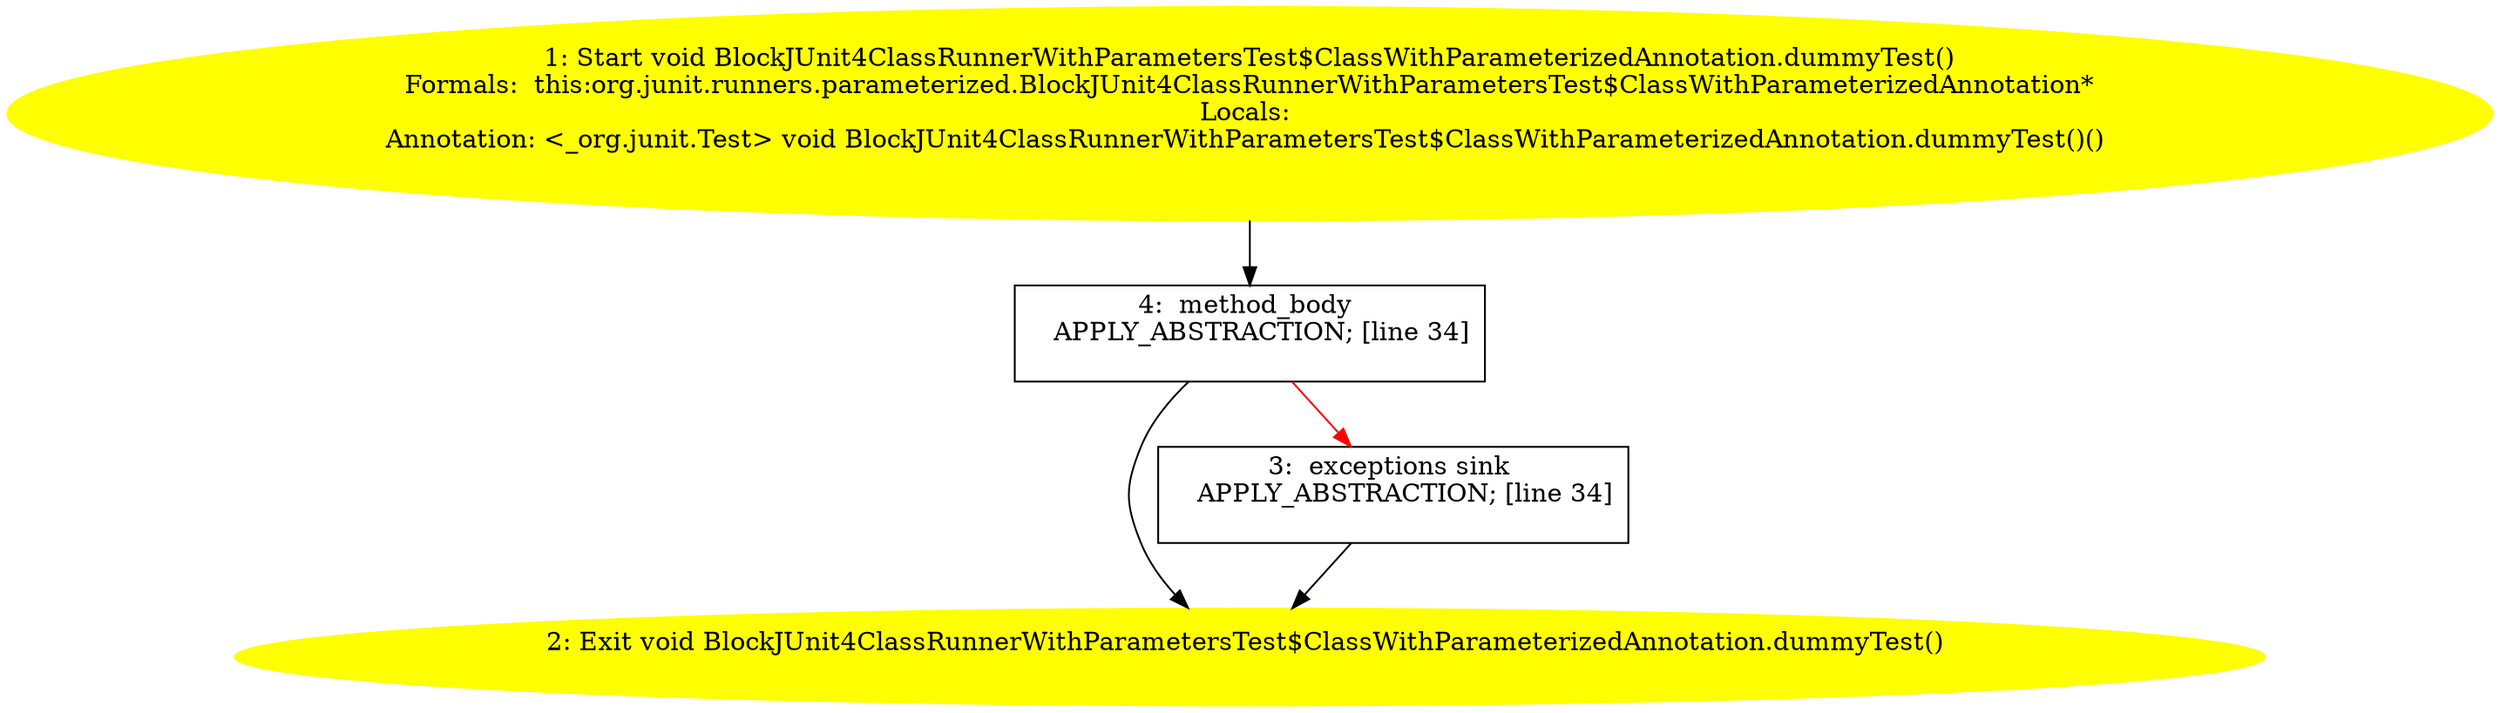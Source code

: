/* @generated */
digraph cfg {
"org.junit.runners.parameterized.BlockJUnit4ClassRunnerWithParametersTest$ClassWithParameterizedAnnot.b8cac45d8490bb1d9477d874e7425ea3_1" [label="1: Start void BlockJUnit4ClassRunnerWithParametersTest$ClassWithParameterizedAnnotation.dummyTest()\nFormals:  this:org.junit.runners.parameterized.BlockJUnit4ClassRunnerWithParametersTest$ClassWithParameterizedAnnotation*\nLocals: \nAnnotation: <_org.junit.Test> void BlockJUnit4ClassRunnerWithParametersTest$ClassWithParameterizedAnnotation.dummyTest()() \n  " color=yellow style=filled]
	

	 "org.junit.runners.parameterized.BlockJUnit4ClassRunnerWithParametersTest$ClassWithParameterizedAnnot.b8cac45d8490bb1d9477d874e7425ea3_1" -> "org.junit.runners.parameterized.BlockJUnit4ClassRunnerWithParametersTest$ClassWithParameterizedAnnot.b8cac45d8490bb1d9477d874e7425ea3_4" ;
"org.junit.runners.parameterized.BlockJUnit4ClassRunnerWithParametersTest$ClassWithParameterizedAnnot.b8cac45d8490bb1d9477d874e7425ea3_2" [label="2: Exit void BlockJUnit4ClassRunnerWithParametersTest$ClassWithParameterizedAnnotation.dummyTest() \n  " color=yellow style=filled]
	

"org.junit.runners.parameterized.BlockJUnit4ClassRunnerWithParametersTest$ClassWithParameterizedAnnot.b8cac45d8490bb1d9477d874e7425ea3_3" [label="3:  exceptions sink \n   APPLY_ABSTRACTION; [line 34]\n " shape="box"]
	

	 "org.junit.runners.parameterized.BlockJUnit4ClassRunnerWithParametersTest$ClassWithParameterizedAnnot.b8cac45d8490bb1d9477d874e7425ea3_3" -> "org.junit.runners.parameterized.BlockJUnit4ClassRunnerWithParametersTest$ClassWithParameterizedAnnot.b8cac45d8490bb1d9477d874e7425ea3_2" ;
"org.junit.runners.parameterized.BlockJUnit4ClassRunnerWithParametersTest$ClassWithParameterizedAnnot.b8cac45d8490bb1d9477d874e7425ea3_4" [label="4:  method_body \n   APPLY_ABSTRACTION; [line 34]\n " shape="box"]
	

	 "org.junit.runners.parameterized.BlockJUnit4ClassRunnerWithParametersTest$ClassWithParameterizedAnnot.b8cac45d8490bb1d9477d874e7425ea3_4" -> "org.junit.runners.parameterized.BlockJUnit4ClassRunnerWithParametersTest$ClassWithParameterizedAnnot.b8cac45d8490bb1d9477d874e7425ea3_2" ;
	 "org.junit.runners.parameterized.BlockJUnit4ClassRunnerWithParametersTest$ClassWithParameterizedAnnot.b8cac45d8490bb1d9477d874e7425ea3_4" -> "org.junit.runners.parameterized.BlockJUnit4ClassRunnerWithParametersTest$ClassWithParameterizedAnnot.b8cac45d8490bb1d9477d874e7425ea3_3" [color="red" ];
}
